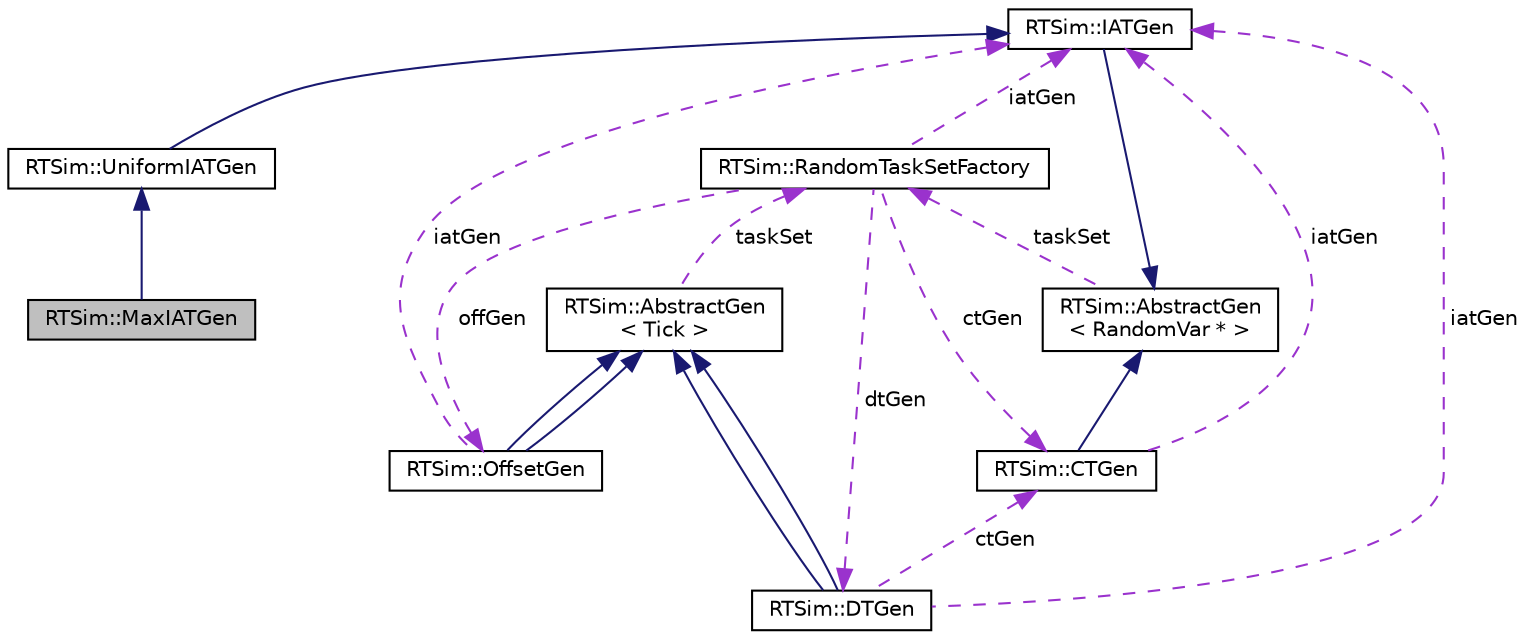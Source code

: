 digraph "RTSim::MaxIATGen"
{
  edge [fontname="Helvetica",fontsize="10",labelfontname="Helvetica",labelfontsize="10"];
  node [fontname="Helvetica",fontsize="10",shape=record];
  Node1 [label="RTSim::MaxIATGen",height=0.2,width=0.4,color="black", fillcolor="grey75", style="filled", fontcolor="black"];
  Node2 -> Node1 [dir="back",color="midnightblue",fontsize="10",style="solid"];
  Node2 [label="RTSim::UniformIATGen",height=0.2,width=0.4,color="black", fillcolor="white", style="filled",URL="$d3/d66/classRTSim_1_1UniformIATGen.html"];
  Node3 -> Node2 [dir="back",color="midnightblue",fontsize="10",style="solid"];
  Node3 [label="RTSim::IATGen",height=0.2,width=0.4,color="black", fillcolor="white", style="filled",URL="$d1/db1/classRTSim_1_1IATGen.html"];
  Node4 -> Node3 [dir="back",color="midnightblue",fontsize="10",style="solid"];
  Node4 [label="RTSim::AbstractGen\l\< RandomVar * \>",height=0.2,width=0.4,color="black", fillcolor="white", style="filled",URL="$df/da6/classRTSim_1_1AbstractGen.html"];
  Node5 -> Node4 [dir="back",color="darkorchid3",fontsize="10",style="dashed",label=" taskSet" ];
  Node5 [label="RTSim::RandomTaskSetFactory",height=0.2,width=0.4,color="black", fillcolor="white", style="filled",URL="$dc/d61/classRTSim_1_1RandomTaskSetFactory.html"];
  Node6 -> Node5 [dir="back",color="darkorchid3",fontsize="10",style="dashed",label=" offGen" ];
  Node6 [label="RTSim::OffsetGen",height=0.2,width=0.4,color="black", fillcolor="white", style="filled",URL="$d5/d62/classRTSim_1_1OffsetGen.html"];
  Node7 -> Node6 [dir="back",color="midnightblue",fontsize="10",style="solid"];
  Node7 [label="RTSim::AbstractGen\l\< Tick \>",height=0.2,width=0.4,color="black", fillcolor="white", style="filled",URL="$df/da6/classRTSim_1_1AbstractGen.html"];
  Node5 -> Node7 [dir="back",color="darkorchid3",fontsize="10",style="dashed",label=" taskSet" ];
  Node7 -> Node6 [dir="back",color="midnightblue",fontsize="10",style="solid"];
  Node3 -> Node6 [dir="back",color="darkorchid3",fontsize="10",style="dashed",label=" iatGen" ];
  Node8 -> Node5 [dir="back",color="darkorchid3",fontsize="10",style="dashed",label=" dtGen" ];
  Node8 [label="RTSim::DTGen",height=0.2,width=0.4,color="black", fillcolor="white", style="filled",URL="$d9/df6/classRTSim_1_1DTGen.html"];
  Node7 -> Node8 [dir="back",color="midnightblue",fontsize="10",style="solid"];
  Node7 -> Node8 [dir="back",color="midnightblue",fontsize="10",style="solid"];
  Node9 -> Node8 [dir="back",color="darkorchid3",fontsize="10",style="dashed",label=" ctGen" ];
  Node9 [label="RTSim::CTGen",height=0.2,width=0.4,color="black", fillcolor="white", style="filled",URL="$d6/d22/classRTSim_1_1CTGen.html"];
  Node4 -> Node9 [dir="back",color="midnightblue",fontsize="10",style="solid"];
  Node3 -> Node9 [dir="back",color="darkorchid3",fontsize="10",style="dashed",label=" iatGen" ];
  Node3 -> Node8 [dir="back",color="darkorchid3",fontsize="10",style="dashed",label=" iatGen" ];
  Node9 -> Node5 [dir="back",color="darkorchid3",fontsize="10",style="dashed",label=" ctGen" ];
  Node3 -> Node5 [dir="back",color="darkorchid3",fontsize="10",style="dashed",label=" iatGen" ];
}
